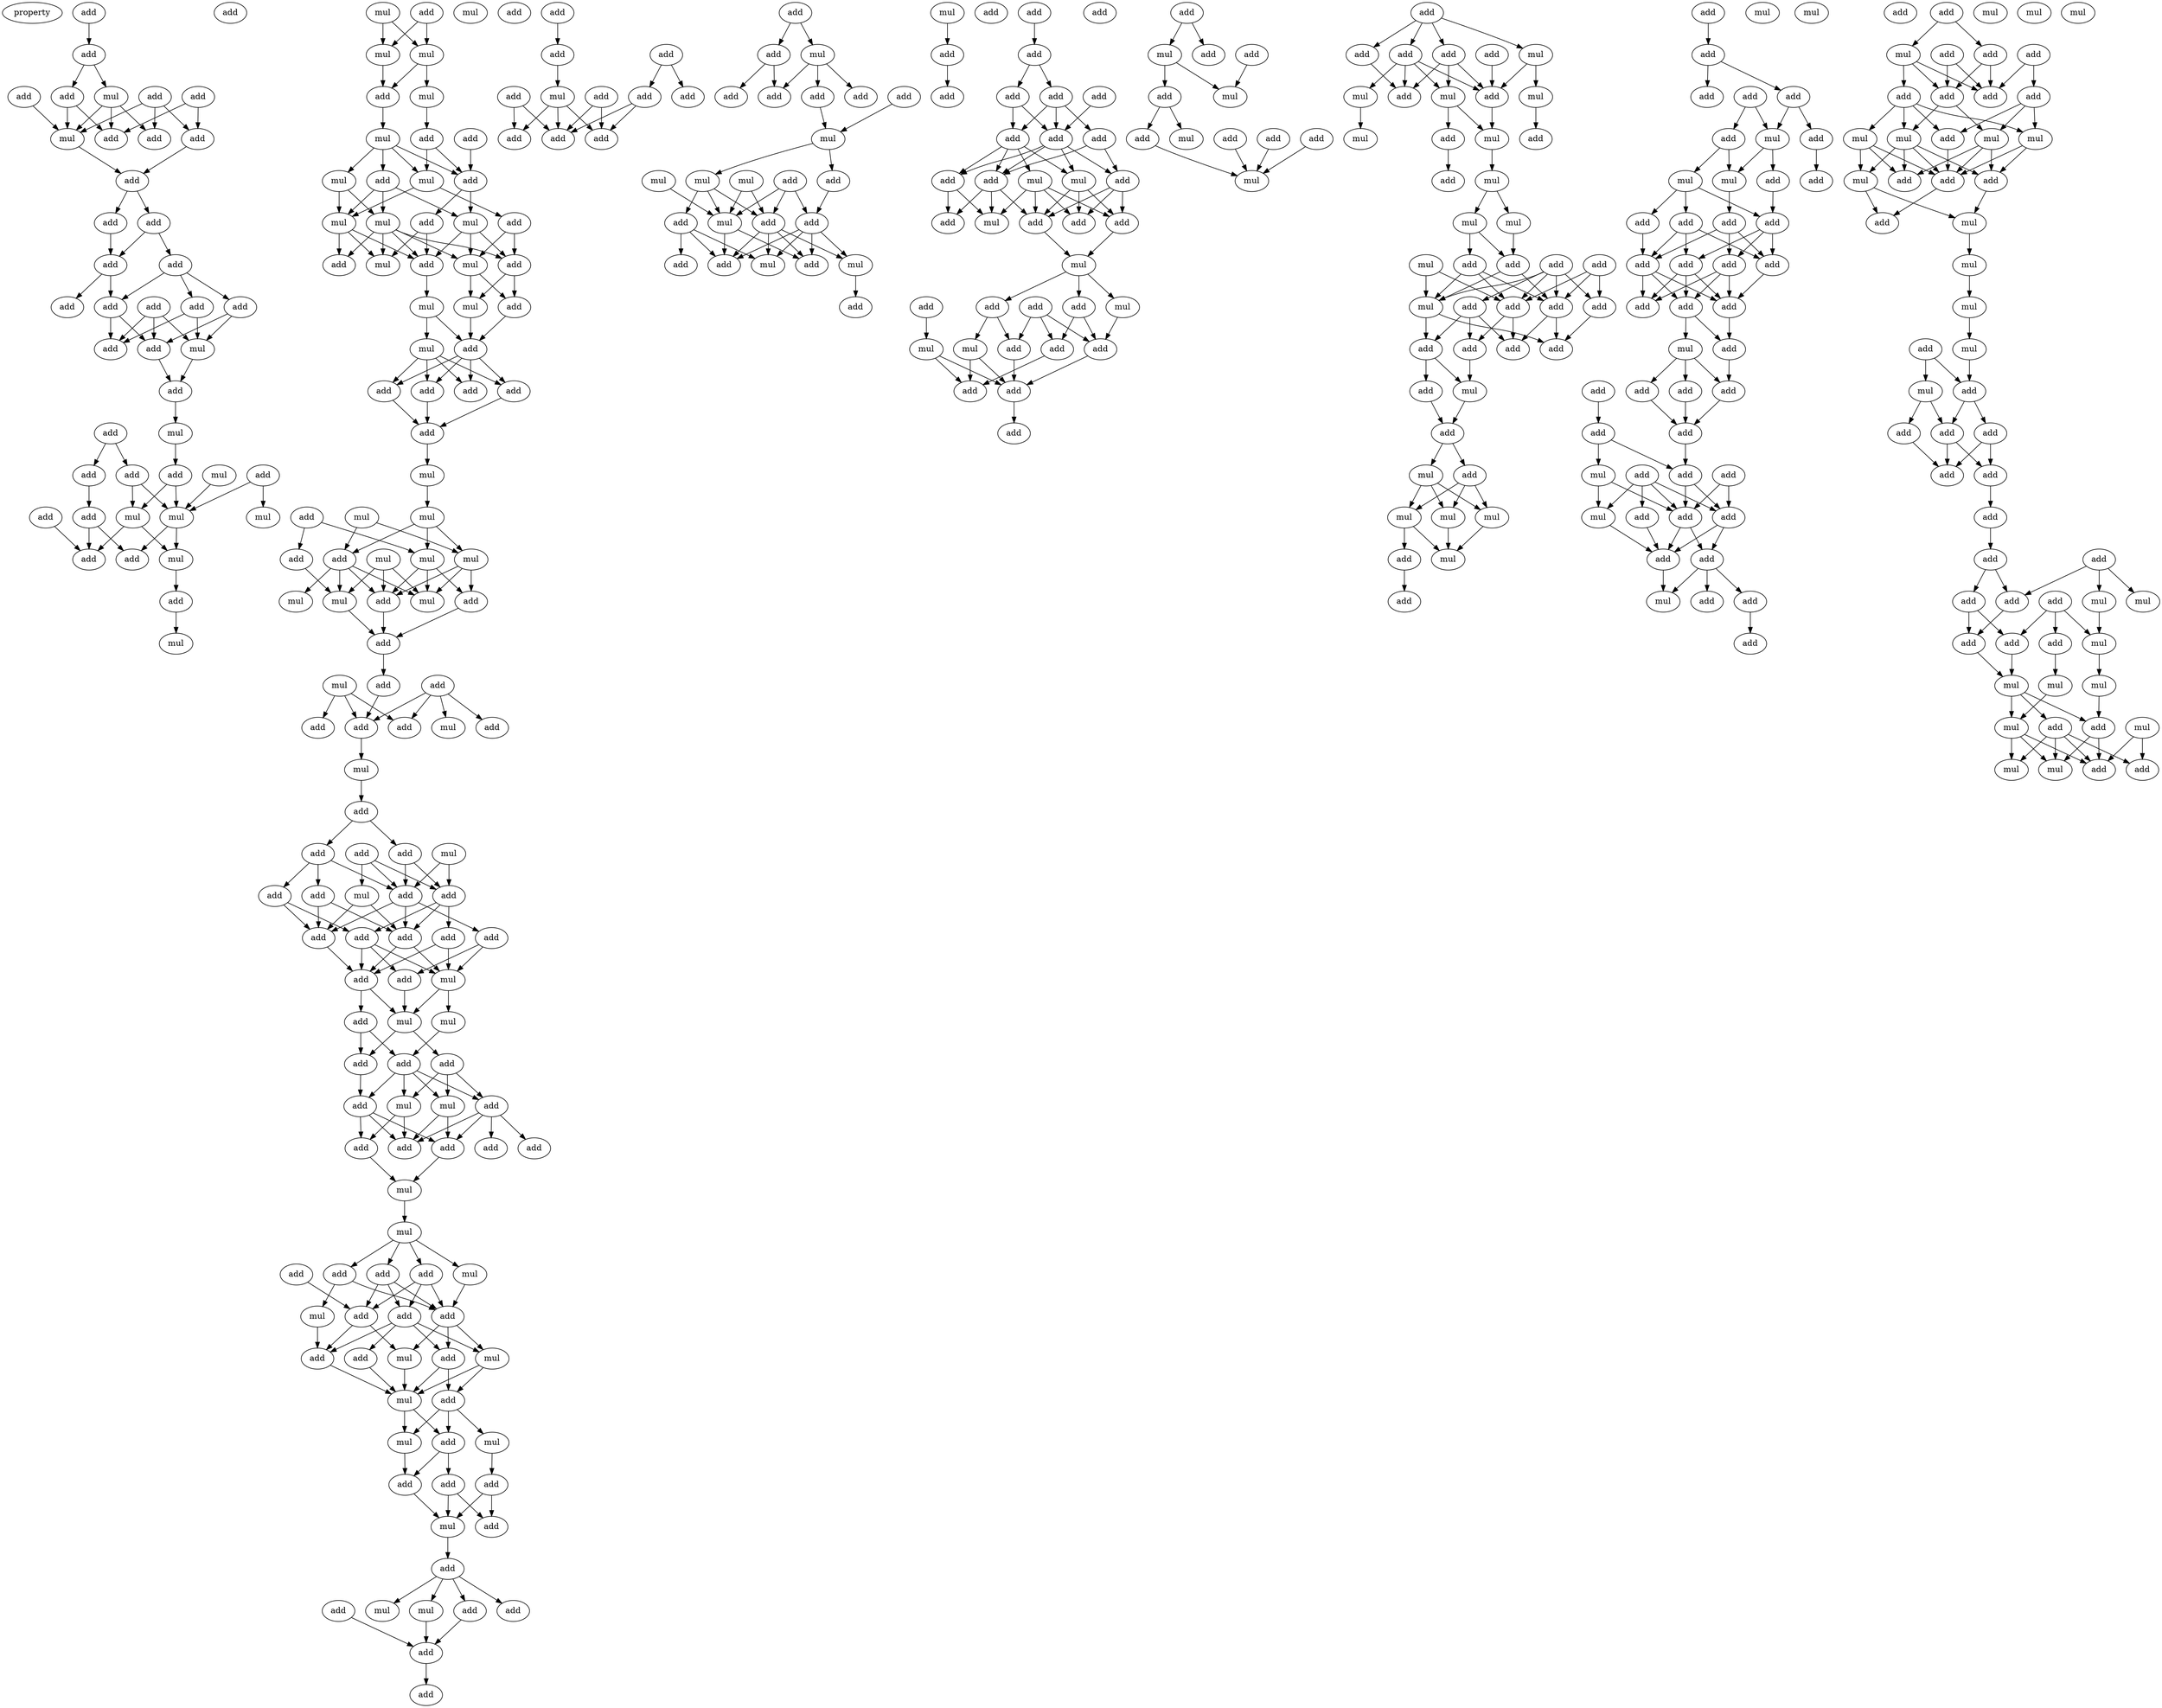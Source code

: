 digraph {
    node [fontcolor=black]
    property [mul=2,lf=1.3]
    0 [ label = add ];
    1 [ label = add ];
    2 [ label = add ];
    3 [ label = add ];
    4 [ label = add ];
    5 [ label = mul ];
    6 [ label = add ];
    7 [ label = add ];
    8 [ label = add ];
    9 [ label = add ];
    10 [ label = mul ];
    11 [ label = add ];
    12 [ label = add ];
    13 [ label = add ];
    14 [ label = add ];
    15 [ label = add ];
    16 [ label = add ];
    17 [ label = add ];
    18 [ label = add ];
    19 [ label = add ];
    20 [ label = add ];
    21 [ label = add ];
    22 [ label = mul ];
    23 [ label = add ];
    24 [ label = add ];
    25 [ label = mul ];
    26 [ label = add ];
    27 [ label = add ];
    28 [ label = add ];
    29 [ label = mul ];
    30 [ label = add ];
    31 [ label = add ];
    32 [ label = mul ];
    33 [ label = add ];
    34 [ label = mul ];
    35 [ label = add ];
    36 [ label = mul ];
    37 [ label = mul ];
    38 [ label = add ];
    39 [ label = add ];
    40 [ label = add ];
    41 [ label = add ];
    42 [ label = mul ];
    43 [ label = mul ];
    44 [ label = add ];
    45 [ label = mul ];
    46 [ label = mul ];
    47 [ label = mul ];
    48 [ label = add ];
    49 [ label = add ];
    50 [ label = add ];
    51 [ label = mul ];
    52 [ label = add ];
    53 [ label = mul ];
    54 [ label = add ];
    55 [ label = mul ];
    56 [ label = mul ];
    57 [ label = mul ];
    58 [ label = add ];
    59 [ label = add ];
    60 [ label = mul ];
    61 [ label = mul ];
    62 [ label = add ];
    63 [ label = add ];
    64 [ label = mul ];
    65 [ label = add ];
    66 [ label = mul ];
    67 [ label = mul ];
    68 [ label = add ];
    69 [ label = mul ];
    70 [ label = add ];
    71 [ label = add ];
    72 [ label = add ];
    73 [ label = add ];
    74 [ label = mul ];
    75 [ label = add ];
    76 [ label = add ];
    77 [ label = mul ];
    78 [ label = add ];
    79 [ label = mul ];
    80 [ label = mul ];
    81 [ label = add ];
    82 [ label = mul ];
    83 [ label = mul ];
    84 [ label = mul ];
    85 [ label = add ];
    86 [ label = mul ];
    87 [ label = mul ];
    88 [ label = mul ];
    89 [ label = add ];
    90 [ label = add ];
    91 [ label = add ];
    92 [ label = mul ];
    93 [ label = add ];
    94 [ label = add ];
    95 [ label = add ];
    96 [ label = add ];
    97 [ label = add ];
    98 [ label = add ];
    99 [ label = mul ];
    100 [ label = mul ];
    101 [ label = add ];
    102 [ label = add ];
    103 [ label = mul ];
    104 [ label = add ];
    105 [ label = add ];
    106 [ label = mul ];
    107 [ label = add ];
    108 [ label = add ];
    109 [ label = add ];
    110 [ label = add ];
    111 [ label = add ];
    112 [ label = add ];
    113 [ label = add ];
    114 [ label = add ];
    115 [ label = add ];
    116 [ label = add ];
    117 [ label = add ];
    118 [ label = mul ];
    119 [ label = mul ];
    120 [ label = add ];
    121 [ label = mul ];
    122 [ label = add ];
    123 [ label = add ];
    124 [ label = add ];
    125 [ label = add ];
    126 [ label = mul ];
    127 [ label = mul ];
    128 [ label = add ];
    129 [ label = add ];
    130 [ label = add ];
    131 [ label = add ];
    132 [ label = add ];
    133 [ label = add ];
    134 [ label = mul ];
    135 [ label = mul ];
    136 [ label = add ];
    137 [ label = mul ];
    138 [ label = add ];
    139 [ label = add ];
    140 [ label = add ];
    141 [ label = add ];
    142 [ label = mul ];
    143 [ label = add ];
    144 [ label = add ];
    145 [ label = add ];
    146 [ label = add ];
    147 [ label = mul ];
    148 [ label = add ];
    149 [ label = mul ];
    150 [ label = add ];
    151 [ label = mul ];
    152 [ label = add ];
    153 [ label = mul ];
    154 [ label = add ];
    155 [ label = mul ];
    156 [ label = add ];
    157 [ label = add ];
    158 [ label = add ];
    159 [ label = mul ];
    160 [ label = add ];
    161 [ label = add ];
    162 [ label = add ];
    163 [ label = mul ];
    164 [ label = add ];
    165 [ label = mul ];
    166 [ label = add ];
    167 [ label = add ];
    168 [ label = add ];
    169 [ label = add ];
    170 [ label = add ];
    171 [ label = add ];
    172 [ label = mul ];
    173 [ label = add ];
    174 [ label = add ];
    175 [ label = add ];
    176 [ label = add ];
    177 [ label = add ];
    178 [ label = add ];
    179 [ label = add ];
    180 [ label = add ];
    181 [ label = mul ];
    182 [ label = add ];
    183 [ label = add ];
    184 [ label = add ];
    185 [ label = add ];
    186 [ label = add ];
    187 [ label = add ];
    188 [ label = mul ];
    189 [ label = mul ];
    190 [ label = add ];
    191 [ label = mul ];
    192 [ label = mul ];
    193 [ label = add ];
    194 [ label = add ];
    195 [ label = add ];
    196 [ label = add ];
    197 [ label = mul ];
    198 [ label = add ];
    199 [ label = mul ];
    200 [ label = mul ];
    201 [ label = add ];
    202 [ label = add ];
    203 [ label = add ];
    204 [ label = mul ];
    205 [ label = add ];
    206 [ label = add ];
    207 [ label = add ];
    208 [ label = add ];
    209 [ label = add ];
    210 [ label = add ];
    211 [ label = add ];
    212 [ label = add ];
    213 [ label = add ];
    214 [ label = add ];
    215 [ label = add ];
    216 [ label = add ];
    217 [ label = mul ];
    218 [ label = add ];
    219 [ label = mul ];
    220 [ label = add ];
    221 [ label = add ];
    222 [ label = add ];
    223 [ label = mul ];
    224 [ label = add ];
    225 [ label = add ];
    226 [ label = mul ];
    227 [ label = add ];
    228 [ label = add ];
    229 [ label = add ];
    230 [ label = add ];
    231 [ label = mul ];
    232 [ label = mul ];
    233 [ label = mul ];
    234 [ label = add ];
    235 [ label = add ];
    236 [ label = add ];
    237 [ label = add ];
    238 [ label = add ];
    239 [ label = add ];
    240 [ label = add ];
    241 [ label = add ];
    242 [ label = mul ];
    243 [ label = add ];
    244 [ label = add ];
    245 [ label = add ];
    246 [ label = mul ];
    247 [ label = add ];
    248 [ label = add ];
    249 [ label = mul ];
    250 [ label = add ];
    251 [ label = add ];
    252 [ label = mul ];
    253 [ label = add ];
    254 [ label = mul ];
    255 [ label = add ];
    256 [ label = add ];
    257 [ label = add ];
    258 [ label = add ];
    259 [ label = mul ];
    260 [ label = mul ];
    261 [ label = add ];
    262 [ label = mul ];
    263 [ label = add ];
    264 [ label = add ];
    265 [ label = mul ];
    266 [ label = add ];
    267 [ label = mul ];
    268 [ label = mul ];
    269 [ label = add ];
    270 [ label = mul ];
    271 [ label = mul ];
    272 [ label = mul ];
    273 [ label = add ];
    274 [ label = add ];
    275 [ label = add ];
    276 [ label = add ];
    277 [ label = add ];
    278 [ label = add ];
    279 [ label = add ];
    280 [ label = mul ];
    281 [ label = add ];
    282 [ label = add ];
    283 [ label = add ];
    284 [ label = add ];
    285 [ label = add ];
    286 [ label = add ];
    287 [ label = mul ];
    288 [ label = add ];
    289 [ label = mul ];
    290 [ label = add ];
    291 [ label = mul ];
    292 [ label = mul ];
    293 [ label = mul ];
    294 [ label = add ];
    295 [ label = mul ];
    296 [ label = add ];
    297 [ label = add ];
    298 [ label = add ];
    299 [ label = mul ];
    300 [ label = add ];
    301 [ label = add ];
    302 [ label = add ];
    303 [ label = add ];
    304 [ label = add ];
    305 [ label = mul ];
    306 [ label = mul ];
    307 [ label = add ];
    308 [ label = add ];
    309 [ label = mul ];
    310 [ label = add ];
    311 [ label = add ];
    312 [ label = add ];
    313 [ label = add ];
    314 [ label = add ];
    315 [ label = add ];
    316 [ label = add ];
    317 [ label = add ];
    318 [ label = add ];
    319 [ label = add ];
    320 [ label = add ];
    321 [ label = mul ];
    322 [ label = add ];
    323 [ label = add ];
    324 [ label = add ];
    325 [ label = mul ];
    326 [ label = add ];
    327 [ label = add ];
    328 [ label = add ];
    329 [ label = add ];
    330 [ label = add ];
    331 [ label = add ];
    332 [ label = mul ];
    333 [ label = add ];
    334 [ label = add ];
    335 [ label = add ];
    336 [ label = mul ];
    337 [ label = add ];
    338 [ label = add ];
    339 [ label = add ];
    340 [ label = add ];
    341 [ label = add ];
    342 [ label = add ];
    343 [ label = mul ];
    344 [ label = add ];
    345 [ label = add ];
    346 [ label = add ];
    347 [ label = add ];
    348 [ label = add ];
    349 [ label = mul ];
    350 [ label = add ];
    351 [ label = add ];
    352 [ label = add ];
    353 [ label = add ];
    354 [ label = mul ];
    355 [ label = mul ];
    356 [ label = mul ];
    357 [ label = mul ];
    358 [ label = add ];
    359 [ label = add ];
    360 [ label = add ];
    361 [ label = mul ];
    362 [ label = add ];
    363 [ label = add ];
    364 [ label = mul ];
    365 [ label = mul ];
    366 [ label = mul ];
    367 [ label = mul ];
    368 [ label = mul ];
    369 [ label = add ];
    370 [ label = mul ];
    371 [ label = mul ];
    372 [ label = add ];
    373 [ label = add ];
    374 [ label = mul ];
    375 [ label = add ];
    376 [ label = add ];
    377 [ label = add ];
    378 [ label = add ];
    379 [ label = add ];
    380 [ label = add ];
    381 [ label = add ];
    382 [ label = add ];
    383 [ label = add ];
    384 [ label = add ];
    385 [ label = mul ];
    386 [ label = mul ];
    387 [ label = add ];
    388 [ label = add ];
    389 [ label = mul ];
    390 [ label = add ];
    391 [ label = mul ];
    392 [ label = mul ];
    393 [ label = mul ];
    394 [ label = add ];
    395 [ label = add ];
    396 [ label = mul ];
    397 [ label = mul ];
    398 [ label = mul ];
    399 [ label = mul ];
    400 [ label = add ];
    401 [ label = add ];
    0 -> 1 [ name = 0 ];
    1 -> 3 [ name = 1 ];
    1 -> 5 [ name = 2 ];
    2 -> 10 [ name = 3 ];
    3 -> 9 [ name = 4 ];
    3 -> 10 [ name = 5 ];
    4 -> 8 [ name = 6 ];
    4 -> 9 [ name = 7 ];
    5 -> 7 [ name = 8 ];
    5 -> 9 [ name = 9 ];
    5 -> 10 [ name = 10 ];
    6 -> 7 [ name = 11 ];
    6 -> 8 [ name = 12 ];
    6 -> 10 [ name = 13 ];
    8 -> 11 [ name = 14 ];
    10 -> 11 [ name = 15 ];
    11 -> 12 [ name = 16 ];
    11 -> 13 [ name = 17 ];
    12 -> 15 [ name = 18 ];
    13 -> 14 [ name = 19 ];
    13 -> 15 [ name = 20 ];
    14 -> 16 [ name = 21 ];
    14 -> 18 [ name = 22 ];
    14 -> 20 [ name = 23 ];
    15 -> 18 [ name = 24 ];
    15 -> 19 [ name = 25 ];
    16 -> 22 [ name = 26 ];
    16 -> 23 [ name = 27 ];
    17 -> 21 [ name = 28 ];
    17 -> 22 [ name = 29 ];
    17 -> 23 [ name = 30 ];
    18 -> 21 [ name = 31 ];
    18 -> 23 [ name = 32 ];
    20 -> 21 [ name = 33 ];
    20 -> 22 [ name = 34 ];
    22 -> 24 [ name = 35 ];
    23 -> 24 [ name = 36 ];
    24 -> 25 [ name = 37 ];
    25 -> 31 [ name = 38 ];
    26 -> 27 [ name = 39 ];
    26 -> 30 [ name = 40 ];
    27 -> 33 [ name = 41 ];
    28 -> 32 [ name = 42 ];
    28 -> 36 [ name = 43 ];
    29 -> 36 [ name = 44 ];
    30 -> 34 [ name = 45 ];
    30 -> 36 [ name = 46 ];
    31 -> 34 [ name = 47 ];
    31 -> 36 [ name = 48 ];
    33 -> 38 [ name = 49 ];
    33 -> 39 [ name = 50 ];
    34 -> 37 [ name = 51 ];
    34 -> 39 [ name = 52 ];
    35 -> 39 [ name = 53 ];
    36 -> 37 [ name = 54 ];
    36 -> 38 [ name = 55 ];
    37 -> 40 [ name = 56 ];
    40 -> 42 [ name = 57 ];
    43 -> 45 [ name = 58 ];
    43 -> 46 [ name = 59 ];
    44 -> 45 [ name = 60 ];
    44 -> 46 [ name = 61 ];
    45 -> 47 [ name = 62 ];
    45 -> 48 [ name = 63 ];
    46 -> 48 [ name = 64 ];
    47 -> 50 [ name = 65 ];
    48 -> 51 [ name = 66 ];
    49 -> 52 [ name = 67 ];
    50 -> 52 [ name = 68 ];
    50 -> 55 [ name = 69 ];
    51 -> 52 [ name = 70 ];
    51 -> 53 [ name = 71 ];
    51 -> 54 [ name = 72 ];
    51 -> 55 [ name = 73 ];
    52 -> 58 [ name = 74 ];
    52 -> 60 [ name = 75 ];
    53 -> 56 [ name = 76 ];
    53 -> 57 [ name = 77 ];
    54 -> 56 [ name = 78 ];
    54 -> 57 [ name = 79 ];
    54 -> 60 [ name = 80 ];
    55 -> 56 [ name = 81 ];
    55 -> 59 [ name = 82 ];
    56 -> 63 [ name = 83 ];
    56 -> 64 [ name = 84 ];
    56 -> 65 [ name = 85 ];
    57 -> 61 [ name = 86 ];
    57 -> 62 [ name = 87 ];
    57 -> 63 [ name = 88 ];
    57 -> 64 [ name = 89 ];
    57 -> 65 [ name = 90 ];
    58 -> 63 [ name = 91 ];
    58 -> 64 [ name = 92 ];
    59 -> 61 [ name = 93 ];
    59 -> 62 [ name = 94 ];
    60 -> 61 [ name = 95 ];
    60 -> 62 [ name = 96 ];
    60 -> 63 [ name = 97 ];
    61 -> 67 [ name = 98 ];
    61 -> 68 [ name = 99 ];
    62 -> 67 [ name = 100 ];
    62 -> 68 [ name = 101 ];
    63 -> 66 [ name = 102 ];
    66 -> 69 [ name = 103 ];
    66 -> 70 [ name = 104 ];
    67 -> 70 [ name = 105 ];
    68 -> 70 [ name = 106 ];
    69 -> 71 [ name = 107 ];
    69 -> 72 [ name = 108 ];
    69 -> 73 [ name = 109 ];
    69 -> 75 [ name = 110 ];
    70 -> 71 [ name = 111 ];
    70 -> 72 [ name = 112 ];
    70 -> 73 [ name = 113 ];
    70 -> 75 [ name = 114 ];
    72 -> 76 [ name = 115 ];
    73 -> 76 [ name = 116 ];
    75 -> 76 [ name = 117 ];
    76 -> 77 [ name = 118 ];
    77 -> 79 [ name = 119 ];
    78 -> 81 [ name = 120 ];
    78 -> 84 [ name = 121 ];
    79 -> 82 [ name = 122 ];
    79 -> 84 [ name = 123 ];
    79 -> 85 [ name = 124 ];
    80 -> 82 [ name = 125 ];
    80 -> 85 [ name = 126 ];
    81 -> 86 [ name = 127 ];
    82 -> 88 [ name = 128 ];
    82 -> 89 [ name = 129 ];
    82 -> 90 [ name = 130 ];
    83 -> 86 [ name = 131 ];
    83 -> 88 [ name = 132 ];
    83 -> 89 [ name = 133 ];
    84 -> 88 [ name = 134 ];
    84 -> 89 [ name = 135 ];
    84 -> 90 [ name = 136 ];
    85 -> 86 [ name = 137 ];
    85 -> 87 [ name = 138 ];
    85 -> 88 [ name = 139 ];
    85 -> 89 [ name = 140 ];
    86 -> 91 [ name = 141 ];
    89 -> 91 [ name = 142 ];
    90 -> 91 [ name = 143 ];
    91 -> 93 [ name = 144 ];
    92 -> 95 [ name = 145 ];
    92 -> 96 [ name = 146 ];
    92 -> 98 [ name = 147 ];
    93 -> 98 [ name = 148 ];
    94 -> 95 [ name = 149 ];
    94 -> 97 [ name = 150 ];
    94 -> 98 [ name = 151 ];
    94 -> 99 [ name = 152 ];
    98 -> 100 [ name = 153 ];
    100 -> 101 [ name = 154 ];
    101 -> 102 [ name = 155 ];
    101 -> 104 [ name = 156 ];
    102 -> 108 [ name = 157 ];
    102 -> 110 [ name = 158 ];
    103 -> 108 [ name = 159 ];
    103 -> 110 [ name = 160 ];
    104 -> 107 [ name = 161 ];
    104 -> 108 [ name = 162 ];
    104 -> 109 [ name = 163 ];
    105 -> 106 [ name = 164 ];
    105 -> 108 [ name = 165 ];
    105 -> 110 [ name = 166 ];
    106 -> 112 [ name = 167 ];
    106 -> 114 [ name = 168 ];
    107 -> 111 [ name = 169 ];
    107 -> 112 [ name = 170 ];
    108 -> 112 [ name = 171 ];
    108 -> 113 [ name = 172 ];
    108 -> 114 [ name = 173 ];
    109 -> 112 [ name = 174 ];
    109 -> 114 [ name = 175 ];
    110 -> 111 [ name = 176 ];
    110 -> 114 [ name = 177 ];
    110 -> 115 [ name = 178 ];
    111 -> 116 [ name = 179 ];
    111 -> 117 [ name = 180 ];
    111 -> 118 [ name = 181 ];
    112 -> 116 [ name = 182 ];
    113 -> 117 [ name = 183 ];
    113 -> 118 [ name = 184 ];
    114 -> 116 [ name = 185 ];
    114 -> 118 [ name = 186 ];
    115 -> 116 [ name = 187 ];
    115 -> 118 [ name = 188 ];
    116 -> 120 [ name = 189 ];
    116 -> 121 [ name = 190 ];
    117 -> 121 [ name = 191 ];
    118 -> 119 [ name = 192 ];
    118 -> 121 [ name = 193 ];
    119 -> 123 [ name = 194 ];
    120 -> 123 [ name = 195 ];
    120 -> 124 [ name = 196 ];
    121 -> 122 [ name = 197 ];
    121 -> 124 [ name = 198 ];
    122 -> 126 [ name = 199 ];
    122 -> 127 [ name = 200 ];
    122 -> 128 [ name = 201 ];
    123 -> 125 [ name = 202 ];
    123 -> 126 [ name = 203 ];
    123 -> 127 [ name = 204 ];
    123 -> 128 [ name = 205 ];
    124 -> 125 [ name = 206 ];
    125 -> 129 [ name = 207 ];
    125 -> 130 [ name = 208 ];
    125 -> 131 [ name = 209 ];
    126 -> 130 [ name = 210 ];
    126 -> 131 [ name = 211 ];
    127 -> 129 [ name = 212 ];
    127 -> 130 [ name = 213 ];
    128 -> 130 [ name = 214 ];
    128 -> 131 [ name = 215 ];
    128 -> 132 [ name = 216 ];
    128 -> 133 [ name = 217 ];
    129 -> 134 [ name = 218 ];
    131 -> 134 [ name = 219 ];
    134 -> 135 [ name = 220 ];
    135 -> 137 [ name = 221 ];
    135 -> 138 [ name = 222 ];
    135 -> 139 [ name = 223 ];
    135 -> 140 [ name = 224 ];
    136 -> 144 [ name = 225 ];
    137 -> 143 [ name = 226 ];
    138 -> 142 [ name = 227 ];
    138 -> 143 [ name = 228 ];
    139 -> 141 [ name = 229 ];
    139 -> 143 [ name = 230 ];
    139 -> 144 [ name = 231 ];
    140 -> 141 [ name = 232 ];
    140 -> 143 [ name = 233 ];
    140 -> 144 [ name = 234 ];
    141 -> 145 [ name = 235 ];
    141 -> 146 [ name = 236 ];
    141 -> 147 [ name = 237 ];
    141 -> 148 [ name = 238 ];
    142 -> 146 [ name = 239 ];
    143 -> 145 [ name = 240 ];
    143 -> 147 [ name = 241 ];
    143 -> 149 [ name = 242 ];
    144 -> 146 [ name = 243 ];
    144 -> 149 [ name = 244 ];
    145 -> 150 [ name = 245 ];
    145 -> 151 [ name = 246 ];
    146 -> 151 [ name = 247 ];
    147 -> 150 [ name = 248 ];
    147 -> 151 [ name = 249 ];
    148 -> 151 [ name = 250 ];
    149 -> 151 [ name = 251 ];
    150 -> 153 [ name = 252 ];
    150 -> 154 [ name = 253 ];
    150 -> 155 [ name = 254 ];
    151 -> 154 [ name = 255 ];
    151 -> 155 [ name = 256 ];
    153 -> 158 [ name = 257 ];
    154 -> 156 [ name = 258 ];
    154 -> 157 [ name = 259 ];
    155 -> 157 [ name = 260 ];
    156 -> 159 [ name = 261 ];
    156 -> 160 [ name = 262 ];
    157 -> 159 [ name = 263 ];
    158 -> 159 [ name = 264 ];
    158 -> 160 [ name = 265 ];
    159 -> 161 [ name = 266 ];
    161 -> 163 [ name = 267 ];
    161 -> 164 [ name = 268 ];
    161 -> 165 [ name = 269 ];
    161 -> 166 [ name = 270 ];
    162 -> 167 [ name = 271 ];
    163 -> 167 [ name = 272 ];
    166 -> 167 [ name = 273 ];
    167 -> 168 [ name = 274 ];
    169 -> 170 [ name = 275 ];
    170 -> 172 [ name = 276 ];
    171 -> 174 [ name = 277 ];
    171 -> 176 [ name = 278 ];
    172 -> 177 [ name = 279 ];
    172 -> 178 [ name = 280 ];
    172 -> 179 [ name = 281 ];
    173 -> 177 [ name = 282 ];
    173 -> 179 [ name = 283 ];
    175 -> 178 [ name = 284 ];
    175 -> 179 [ name = 285 ];
    176 -> 178 [ name = 286 ];
    176 -> 179 [ name = 287 ];
    180 -> 181 [ name = 288 ];
    180 -> 182 [ name = 289 ];
    181 -> 184 [ name = 290 ];
    181 -> 186 [ name = 291 ];
    181 -> 187 [ name = 292 ];
    182 -> 184 [ name = 293 ];
    182 -> 185 [ name = 294 ];
    183 -> 188 [ name = 295 ];
    187 -> 188 [ name = 296 ];
    188 -> 190 [ name = 297 ];
    188 -> 192 [ name = 298 ];
    189 -> 194 [ name = 299 ];
    189 -> 197 [ name = 300 ];
    190 -> 195 [ name = 301 ];
    191 -> 197 [ name = 302 ];
    192 -> 194 [ name = 303 ];
    192 -> 196 [ name = 304 ];
    192 -> 197 [ name = 305 ];
    193 -> 194 [ name = 306 ];
    193 -> 195 [ name = 307 ];
    193 -> 197 [ name = 308 ];
    194 -> 198 [ name = 309 ];
    194 -> 199 [ name = 310 ];
    194 -> 200 [ name = 311 ];
    194 -> 202 [ name = 312 ];
    195 -> 198 [ name = 313 ];
    195 -> 199 [ name = 314 ];
    195 -> 200 [ name = 315 ];
    195 -> 202 [ name = 316 ];
    196 -> 198 [ name = 317 ];
    196 -> 199 [ name = 318 ];
    196 -> 201 [ name = 319 ];
    197 -> 198 [ name = 320 ];
    197 -> 202 [ name = 321 ];
    200 -> 203 [ name = 322 ];
    204 -> 207 [ name = 323 ];
    206 -> 208 [ name = 324 ];
    207 -> 210 [ name = 325 ];
    208 -> 209 [ name = 326 ];
    208 -> 211 [ name = 327 ];
    209 -> 214 [ name = 328 ];
    209 -> 215 [ name = 329 ];
    211 -> 213 [ name = 330 ];
    211 -> 214 [ name = 331 ];
    211 -> 215 [ name = 332 ];
    212 -> 214 [ name = 333 ];
    213 -> 218 [ name = 334 ];
    213 -> 220 [ name = 335 ];
    214 -> 216 [ name = 336 ];
    214 -> 218 [ name = 337 ];
    214 -> 219 [ name = 338 ];
    214 -> 220 [ name = 339 ];
    215 -> 216 [ name = 340 ];
    215 -> 217 [ name = 341 ];
    215 -> 218 [ name = 342 ];
    215 -> 219 [ name = 343 ];
    216 -> 223 [ name = 344 ];
    216 -> 225 [ name = 345 ];
    217 -> 221 [ name = 346 ];
    217 -> 222 [ name = 347 ];
    217 -> 223 [ name = 348 ];
    217 -> 224 [ name = 349 ];
    218 -> 223 [ name = 350 ];
    218 -> 224 [ name = 351 ];
    218 -> 225 [ name = 352 ];
    219 -> 221 [ name = 353 ];
    219 -> 222 [ name = 354 ];
    219 -> 224 [ name = 355 ];
    220 -> 221 [ name = 356 ];
    220 -> 222 [ name = 357 ];
    220 -> 224 [ name = 358 ];
    221 -> 226 [ name = 359 ];
    224 -> 226 [ name = 360 ];
    226 -> 227 [ name = 361 ];
    226 -> 230 [ name = 362 ];
    226 -> 231 [ name = 363 ];
    227 -> 235 [ name = 364 ];
    227 -> 236 [ name = 365 ];
    228 -> 232 [ name = 366 ];
    229 -> 234 [ name = 367 ];
    229 -> 235 [ name = 368 ];
    229 -> 236 [ name = 369 ];
    230 -> 233 [ name = 370 ];
    230 -> 234 [ name = 371 ];
    231 -> 236 [ name = 372 ];
    232 -> 237 [ name = 373 ];
    232 -> 238 [ name = 374 ];
    233 -> 237 [ name = 375 ];
    233 -> 238 [ name = 376 ];
    234 -> 238 [ name = 377 ];
    235 -> 237 [ name = 378 ];
    236 -> 238 [ name = 379 ];
    238 -> 239 [ name = 380 ];
    241 -> 242 [ name = 381 ];
    241 -> 243 [ name = 382 ];
    242 -> 245 [ name = 383 ];
    242 -> 246 [ name = 384 ];
    244 -> 246 [ name = 385 ];
    245 -> 248 [ name = 386 ];
    245 -> 249 [ name = 387 ];
    247 -> 252 [ name = 388 ];
    248 -> 252 [ name = 389 ];
    250 -> 252 [ name = 390 ];
    251 -> 252 [ name = 391 ];
    253 -> 254 [ name = 392 ];
    253 -> 256 [ name = 393 ];
    253 -> 257 [ name = 394 ];
    253 -> 258 [ name = 395 ];
    254 -> 260 [ name = 396 ];
    254 -> 261 [ name = 397 ];
    255 -> 261 [ name = 398 ];
    256 -> 259 [ name = 399 ];
    256 -> 261 [ name = 400 ];
    256 -> 262 [ name = 401 ];
    256 -> 263 [ name = 402 ];
    257 -> 263 [ name = 403 ];
    258 -> 259 [ name = 404 ];
    258 -> 261 [ name = 405 ];
    258 -> 263 [ name = 406 ];
    259 -> 266 [ name = 407 ];
    259 -> 267 [ name = 408 ];
    260 -> 264 [ name = 409 ];
    261 -> 267 [ name = 410 ];
    262 -> 265 [ name = 411 ];
    266 -> 269 [ name = 412 ];
    267 -> 268 [ name = 413 ];
    268 -> 270 [ name = 414 ];
    268 -> 271 [ name = 415 ];
    270 -> 273 [ name = 416 ];
    270 -> 275 [ name = 417 ];
    271 -> 275 [ name = 418 ];
    272 -> 279 [ name = 419 ];
    272 -> 280 [ name = 420 ];
    273 -> 279 [ name = 421 ];
    273 -> 280 [ name = 422 ];
    273 -> 281 [ name = 423 ];
    274 -> 277 [ name = 424 ];
    274 -> 279 [ name = 425 ];
    274 -> 281 [ name = 426 ];
    275 -> 280 [ name = 427 ];
    275 -> 281 [ name = 428 ];
    276 -> 277 [ name = 429 ];
    276 -> 278 [ name = 430 ];
    276 -> 279 [ name = 431 ];
    276 -> 280 [ name = 432 ];
    276 -> 281 [ name = 433 ];
    277 -> 283 [ name = 434 ];
    278 -> 282 [ name = 435 ];
    278 -> 284 [ name = 436 ];
    278 -> 285 [ name = 437 ];
    279 -> 282 [ name = 438 ];
    279 -> 285 [ name = 439 ];
    280 -> 283 [ name = 440 ];
    280 -> 284 [ name = 441 ];
    281 -> 283 [ name = 442 ];
    281 -> 285 [ name = 443 ];
    282 -> 287 [ name = 444 ];
    284 -> 286 [ name = 445 ];
    284 -> 287 [ name = 446 ];
    286 -> 288 [ name = 447 ];
    287 -> 288 [ name = 448 ];
    288 -> 289 [ name = 449 ];
    288 -> 290 [ name = 450 ];
    289 -> 291 [ name = 451 ];
    289 -> 292 [ name = 452 ];
    289 -> 293 [ name = 453 ];
    290 -> 291 [ name = 454 ];
    290 -> 292 [ name = 455 ];
    290 -> 293 [ name = 456 ];
    291 -> 294 [ name = 457 ];
    291 -> 295 [ name = 458 ];
    292 -> 295 [ name = 459 ];
    293 -> 295 [ name = 460 ];
    294 -> 297 [ name = 461 ];
    296 -> 298 [ name = 462 ];
    298 -> 300 [ name = 463 ];
    298 -> 302 [ name = 464 ];
    300 -> 304 [ name = 465 ];
    300 -> 305 [ name = 466 ];
    301 -> 303 [ name = 467 ];
    301 -> 305 [ name = 468 ];
    303 -> 306 [ name = 469 ];
    303 -> 309 [ name = 470 ];
    304 -> 307 [ name = 471 ];
    305 -> 308 [ name = 472 ];
    305 -> 309 [ name = 473 ];
    306 -> 310 [ name = 474 ];
    306 -> 311 [ name = 475 ];
    306 -> 312 [ name = 476 ];
    308 -> 311 [ name = 477 ];
    309 -> 313 [ name = 478 ];
    310 -> 315 [ name = 479 ];
    310 -> 316 [ name = 480 ];
    310 -> 317 [ name = 481 ];
    311 -> 314 [ name = 482 ];
    311 -> 315 [ name = 483 ];
    311 -> 317 [ name = 484 ];
    312 -> 316 [ name = 485 ];
    313 -> 314 [ name = 486 ];
    313 -> 316 [ name = 487 ];
    313 -> 317 [ name = 488 ];
    314 -> 318 [ name = 489 ];
    314 -> 319 [ name = 490 ];
    314 -> 320 [ name = 491 ];
    315 -> 318 [ name = 492 ];
    315 -> 319 [ name = 493 ];
    315 -> 320 [ name = 494 ];
    316 -> 318 [ name = 495 ];
    316 -> 319 [ name = 496 ];
    316 -> 320 [ name = 497 ];
    317 -> 320 [ name = 498 ];
    319 -> 321 [ name = 499 ];
    319 -> 322 [ name = 500 ];
    320 -> 322 [ name = 501 ];
    321 -> 323 [ name = 502 ];
    321 -> 324 [ name = 503 ];
    321 -> 327 [ name = 504 ];
    322 -> 323 [ name = 505 ];
    323 -> 329 [ name = 506 ];
    324 -> 329 [ name = 507 ];
    326 -> 328 [ name = 508 ];
    327 -> 329 [ name = 509 ];
    328 -> 330 [ name = 510 ];
    328 -> 332 [ name = 511 ];
    329 -> 330 [ name = 512 ];
    330 -> 335 [ name = 513 ];
    330 -> 337 [ name = 514 ];
    331 -> 335 [ name = 515 ];
    331 -> 337 [ name = 516 ];
    332 -> 336 [ name = 517 ];
    332 -> 337 [ name = 518 ];
    333 -> 334 [ name = 519 ];
    333 -> 335 [ name = 520 ];
    333 -> 336 [ name = 521 ];
    333 -> 337 [ name = 522 ];
    334 -> 338 [ name = 523 ];
    335 -> 338 [ name = 524 ];
    335 -> 339 [ name = 525 ];
    336 -> 338 [ name = 526 ];
    337 -> 338 [ name = 527 ];
    337 -> 339 [ name = 528 ];
    338 -> 343 [ name = 529 ];
    339 -> 340 [ name = 530 ];
    339 -> 341 [ name = 531 ];
    339 -> 343 [ name = 532 ];
    340 -> 344 [ name = 533 ];
    345 -> 348 [ name = 534 ];
    345 -> 349 [ name = 535 ];
    346 -> 352 [ name = 536 ];
    346 -> 353 [ name = 537 ];
    347 -> 351 [ name = 538 ];
    347 -> 353 [ name = 539 ];
    348 -> 351 [ name = 540 ];
    348 -> 353 [ name = 541 ];
    349 -> 350 [ name = 542 ];
    349 -> 351 [ name = 543 ];
    349 -> 353 [ name = 544 ];
    350 -> 354 [ name = 545 ];
    350 -> 355 [ name = 546 ];
    350 -> 356 [ name = 547 ];
    350 -> 358 [ name = 548 ];
    351 -> 354 [ name = 549 ];
    351 -> 357 [ name = 550 ];
    352 -> 356 [ name = 551 ];
    352 -> 357 [ name = 552 ];
    352 -> 358 [ name = 553 ];
    354 -> 359 [ name = 554 ];
    354 -> 360 [ name = 555 ];
    354 -> 361 [ name = 556 ];
    354 -> 362 [ name = 557 ];
    355 -> 359 [ name = 558 ];
    355 -> 360 [ name = 559 ];
    355 -> 361 [ name = 560 ];
    356 -> 359 [ name = 561 ];
    356 -> 362 [ name = 562 ];
    357 -> 359 [ name = 563 ];
    357 -> 360 [ name = 564 ];
    357 -> 362 [ name = 565 ];
    358 -> 359 [ name = 566 ];
    359 -> 363 [ name = 567 ];
    361 -> 363 [ name = 568 ];
    361 -> 364 [ name = 569 ];
    362 -> 364 [ name = 570 ];
    364 -> 367 [ name = 571 ];
    367 -> 368 [ name = 572 ];
    368 -> 370 [ name = 573 ];
    369 -> 371 [ name = 574 ];
    369 -> 372 [ name = 575 ];
    370 -> 372 [ name = 576 ];
    371 -> 373 [ name = 577 ];
    371 -> 376 [ name = 578 ];
    372 -> 373 [ name = 579 ];
    372 -> 375 [ name = 580 ];
    373 -> 377 [ name = 581 ];
    373 -> 378 [ name = 582 ];
    375 -> 377 [ name = 583 ];
    375 -> 378 [ name = 584 ];
    376 -> 378 [ name = 585 ];
    377 -> 379 [ name = 586 ];
    379 -> 380 [ name = 587 ];
    380 -> 383 [ name = 588 ];
    380 -> 384 [ name = 589 ];
    381 -> 383 [ name = 590 ];
    381 -> 385 [ name = 591 ];
    381 -> 386 [ name = 592 ];
    382 -> 387 [ name = 593 ];
    382 -> 389 [ name = 594 ];
    382 -> 390 [ name = 595 ];
    383 -> 388 [ name = 596 ];
    384 -> 388 [ name = 597 ];
    384 -> 390 [ name = 598 ];
    386 -> 389 [ name = 599 ];
    387 -> 393 [ name = 600 ];
    388 -> 391 [ name = 601 ];
    389 -> 392 [ name = 602 ];
    390 -> 391 [ name = 603 ];
    391 -> 394 [ name = 604 ];
    391 -> 395 [ name = 605 ];
    391 -> 396 [ name = 606 ];
    392 -> 395 [ name = 607 ];
    393 -> 396 [ name = 608 ];
    394 -> 398 [ name = 609 ];
    394 -> 399 [ name = 610 ];
    394 -> 400 [ name = 611 ];
    394 -> 401 [ name = 612 ];
    395 -> 399 [ name = 613 ];
    395 -> 400 [ name = 614 ];
    396 -> 398 [ name = 615 ];
    396 -> 399 [ name = 616 ];
    396 -> 400 [ name = 617 ];
    397 -> 400 [ name = 618 ];
    397 -> 401 [ name = 619 ];
}

